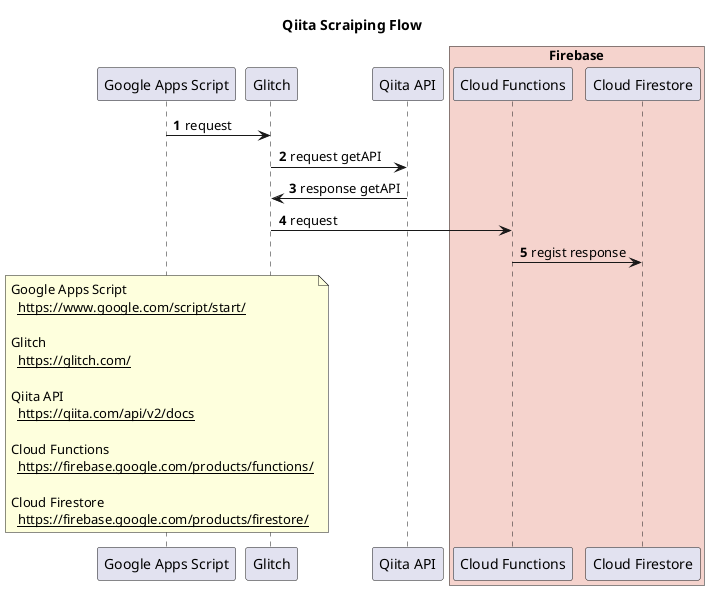 @startuml
title Qiita Scraiping Flow

participant "Google Apps Script" as script
participant Glitch as Glitch
participant "Qiita API" as qiita

box "Firebase" #F5D3CD
participant "Cloud Functions" as functions
participant "Cloud Firestore" as store
end box


autonumber
script -> Glitch:request
Glitch -> qiita:request getAPI
Glitch <- qiita:response getAPI
Glitch -> functions:request
functions -> store:regist response

note over script
Google Apps Script
  __https://www.google.com/script/start/__

Glitch
  __https://glitch.com/__

Qiita API
  __https://qiita.com/api/v2/docs__

Cloud Functions
  __https://firebase.google.com/products/functions/__

Cloud Firestore
  __https://firebase.google.com/products/firestore/__
end note

@enduml
